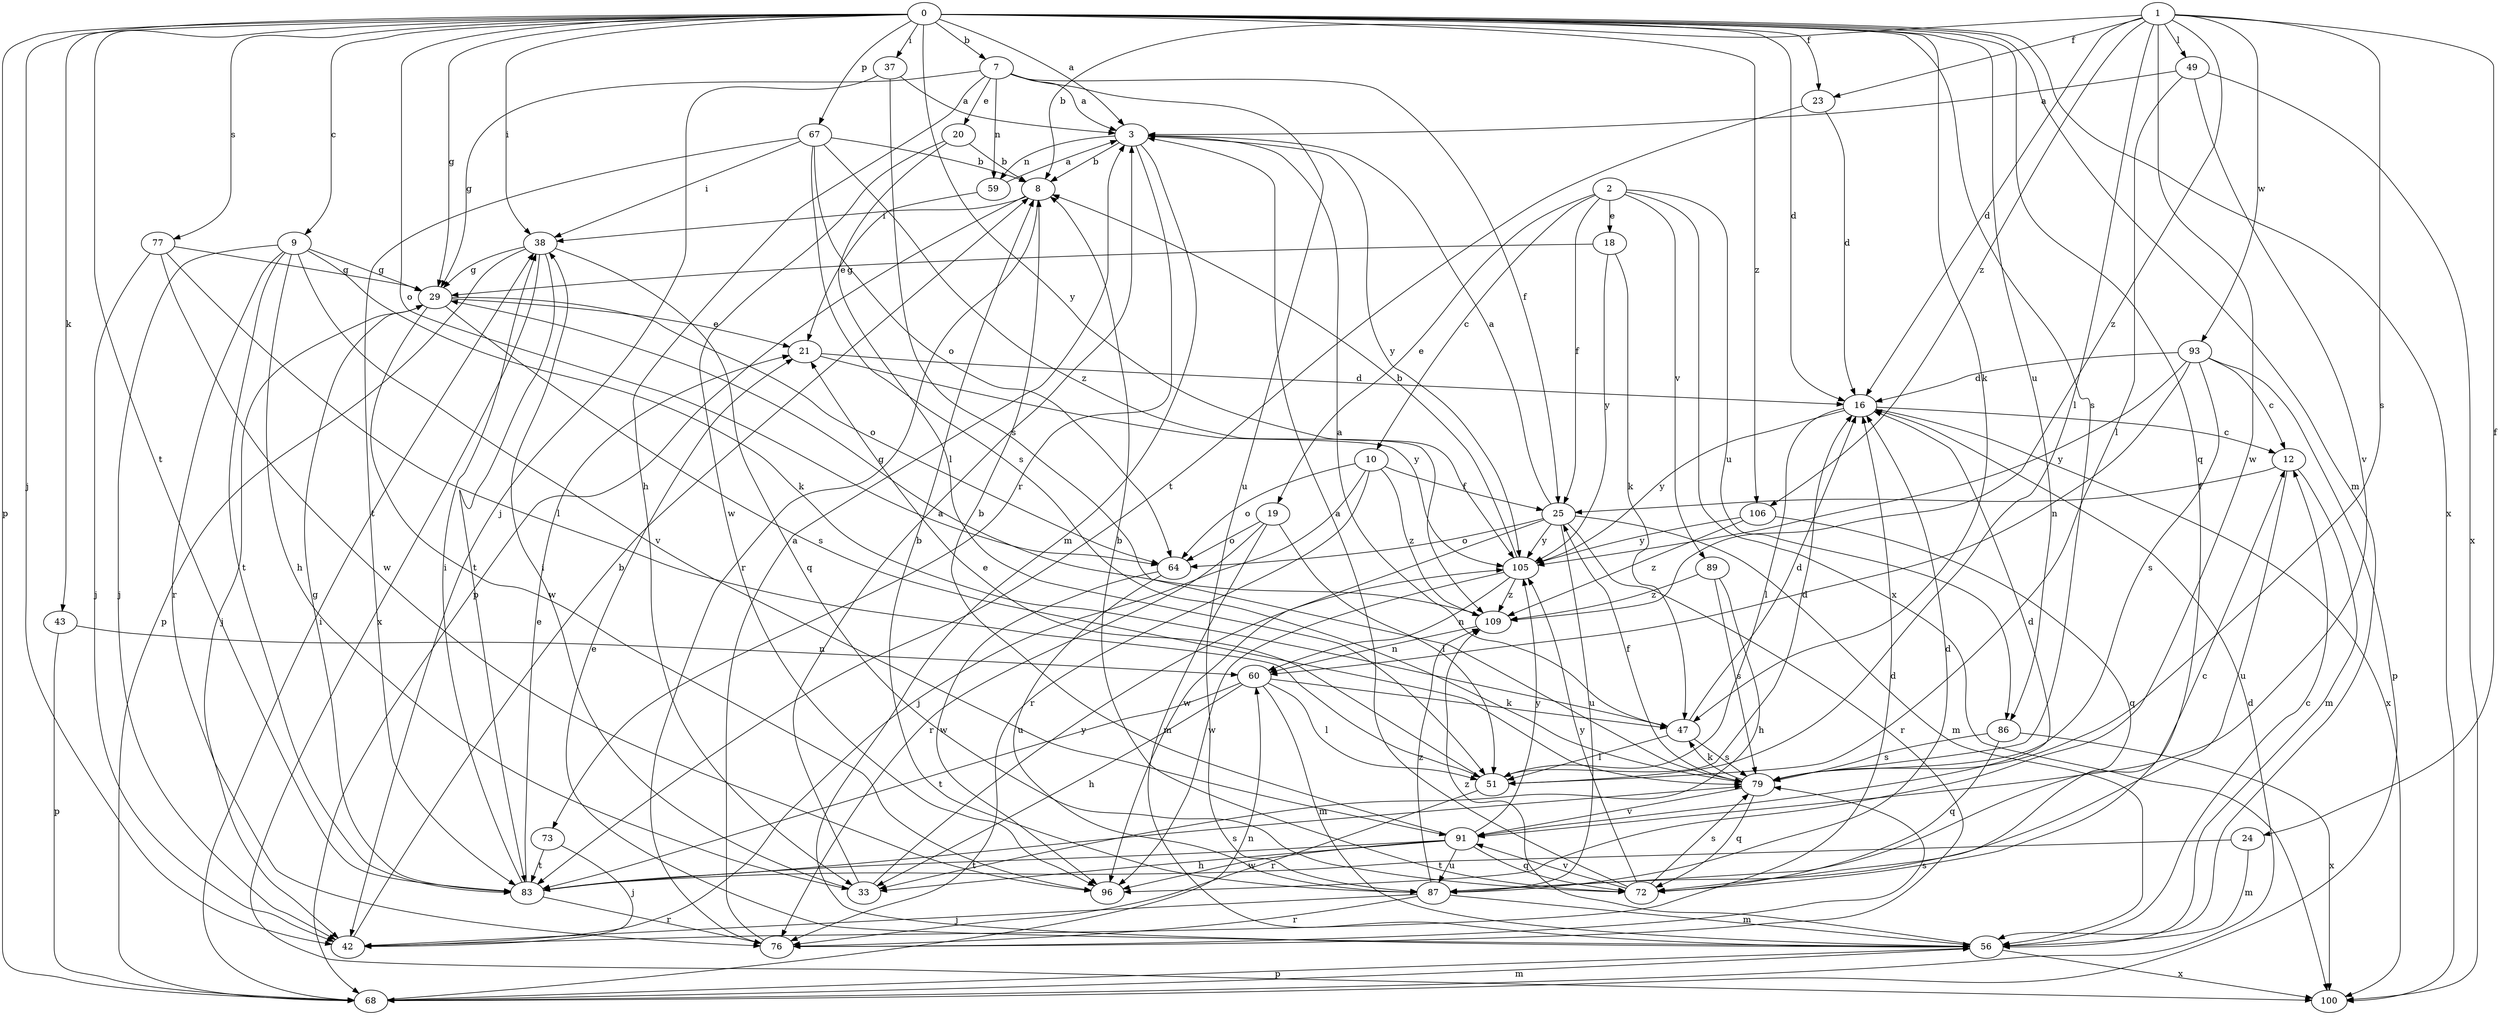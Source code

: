 strict digraph  {
0;
1;
2;
3;
7;
8;
9;
10;
12;
16;
18;
19;
20;
21;
23;
24;
25;
29;
33;
37;
38;
42;
43;
47;
49;
51;
56;
59;
60;
64;
67;
68;
72;
73;
76;
77;
79;
83;
86;
87;
89;
91;
93;
96;
100;
105;
106;
109;
0 -> 3  [label=a];
0 -> 7  [label=b];
0 -> 9  [label=c];
0 -> 16  [label=d];
0 -> 23  [label=f];
0 -> 29  [label=g];
0 -> 37  [label=i];
0 -> 38  [label=i];
0 -> 42  [label=j];
0 -> 43  [label=k];
0 -> 47  [label=k];
0 -> 56  [label=m];
0 -> 64  [label=o];
0 -> 67  [label=p];
0 -> 68  [label=p];
0 -> 72  [label=q];
0 -> 77  [label=s];
0 -> 79  [label=s];
0 -> 83  [label=t];
0 -> 86  [label=u];
0 -> 100  [label=x];
0 -> 105  [label=y];
0 -> 106  [label=z];
1 -> 8  [label=b];
1 -> 16  [label=d];
1 -> 23  [label=f];
1 -> 24  [label=f];
1 -> 49  [label=l];
1 -> 51  [label=l];
1 -> 79  [label=s];
1 -> 93  [label=w];
1 -> 96  [label=w];
1 -> 106  [label=z];
1 -> 109  [label=z];
2 -> 10  [label=c];
2 -> 18  [label=e];
2 -> 19  [label=e];
2 -> 25  [label=f];
2 -> 86  [label=u];
2 -> 89  [label=v];
2 -> 100  [label=x];
3 -> 8  [label=b];
3 -> 56  [label=m];
3 -> 59  [label=n];
3 -> 73  [label=r];
3 -> 105  [label=y];
7 -> 3  [label=a];
7 -> 20  [label=e];
7 -> 25  [label=f];
7 -> 29  [label=g];
7 -> 33  [label=h];
7 -> 59  [label=n];
7 -> 87  [label=u];
8 -> 38  [label=i];
8 -> 68  [label=p];
8 -> 76  [label=r];
9 -> 29  [label=g];
9 -> 33  [label=h];
9 -> 42  [label=j];
9 -> 47  [label=k];
9 -> 76  [label=r];
9 -> 83  [label=t];
9 -> 91  [label=v];
10 -> 25  [label=f];
10 -> 42  [label=j];
10 -> 64  [label=o];
10 -> 76  [label=r];
10 -> 109  [label=z];
12 -> 25  [label=f];
12 -> 56  [label=m];
12 -> 87  [label=u];
16 -> 12  [label=c];
16 -> 51  [label=l];
16 -> 100  [label=x];
16 -> 105  [label=y];
18 -> 29  [label=g];
18 -> 47  [label=k];
18 -> 105  [label=y];
19 -> 51  [label=l];
19 -> 56  [label=m];
19 -> 64  [label=o];
19 -> 76  [label=r];
20 -> 8  [label=b];
20 -> 51  [label=l];
20 -> 96  [label=w];
21 -> 16  [label=d];
21 -> 105  [label=y];
23 -> 16  [label=d];
23 -> 83  [label=t];
24 -> 56  [label=m];
24 -> 83  [label=t];
25 -> 3  [label=a];
25 -> 56  [label=m];
25 -> 64  [label=o];
25 -> 76  [label=r];
25 -> 87  [label=u];
25 -> 96  [label=w];
25 -> 105  [label=y];
29 -> 21  [label=e];
29 -> 42  [label=j];
29 -> 64  [label=o];
29 -> 79  [label=s];
29 -> 96  [label=w];
33 -> 3  [label=a];
33 -> 38  [label=i];
33 -> 105  [label=y];
37 -> 3  [label=a];
37 -> 42  [label=j];
37 -> 79  [label=s];
38 -> 29  [label=g];
38 -> 68  [label=p];
38 -> 72  [label=q];
38 -> 83  [label=t];
38 -> 100  [label=x];
42 -> 8  [label=b];
42 -> 16  [label=d];
43 -> 60  [label=n];
43 -> 68  [label=p];
47 -> 3  [label=a];
47 -> 16  [label=d];
47 -> 51  [label=l];
47 -> 79  [label=s];
49 -> 3  [label=a];
49 -> 51  [label=l];
49 -> 91  [label=v];
49 -> 100  [label=x];
51 -> 16  [label=d];
51 -> 21  [label=e];
51 -> 76  [label=r];
56 -> 12  [label=c];
56 -> 21  [label=e];
56 -> 68  [label=p];
56 -> 100  [label=x];
56 -> 109  [label=z];
59 -> 3  [label=a];
59 -> 21  [label=e];
60 -> 33  [label=h];
60 -> 47  [label=k];
60 -> 51  [label=l];
60 -> 56  [label=m];
60 -> 83  [label=t];
64 -> 87  [label=u];
64 -> 96  [label=w];
67 -> 8  [label=b];
67 -> 38  [label=i];
67 -> 64  [label=o];
67 -> 79  [label=s];
67 -> 83  [label=t];
67 -> 109  [label=z];
68 -> 16  [label=d];
68 -> 38  [label=i];
68 -> 56  [label=m];
68 -> 60  [label=n];
72 -> 3  [label=a];
72 -> 8  [label=b];
72 -> 79  [label=s];
72 -> 91  [label=v];
72 -> 105  [label=y];
73 -> 42  [label=j];
73 -> 83  [label=t];
76 -> 3  [label=a];
76 -> 79  [label=s];
77 -> 29  [label=g];
77 -> 42  [label=j];
77 -> 51  [label=l];
77 -> 96  [label=w];
79 -> 25  [label=f];
79 -> 47  [label=k];
79 -> 72  [label=q];
79 -> 91  [label=v];
83 -> 21  [label=e];
83 -> 29  [label=g];
83 -> 38  [label=i];
83 -> 76  [label=r];
83 -> 79  [label=s];
86 -> 72  [label=q];
86 -> 79  [label=s];
86 -> 100  [label=x];
87 -> 8  [label=b];
87 -> 12  [label=c];
87 -> 16  [label=d];
87 -> 42  [label=j];
87 -> 56  [label=m];
87 -> 76  [label=r];
87 -> 109  [label=z];
89 -> 33  [label=h];
89 -> 79  [label=s];
89 -> 109  [label=z];
91 -> 8  [label=b];
91 -> 16  [label=d];
91 -> 33  [label=h];
91 -> 72  [label=q];
91 -> 83  [label=t];
91 -> 87  [label=u];
91 -> 96  [label=w];
91 -> 105  [label=y];
93 -> 12  [label=c];
93 -> 16  [label=d];
93 -> 60  [label=n];
93 -> 68  [label=p];
93 -> 79  [label=s];
93 -> 105  [label=y];
105 -> 8  [label=b];
105 -> 60  [label=n];
105 -> 96  [label=w];
105 -> 109  [label=z];
106 -> 72  [label=q];
106 -> 105  [label=y];
106 -> 109  [label=z];
109 -> 29  [label=g];
109 -> 60  [label=n];
}
